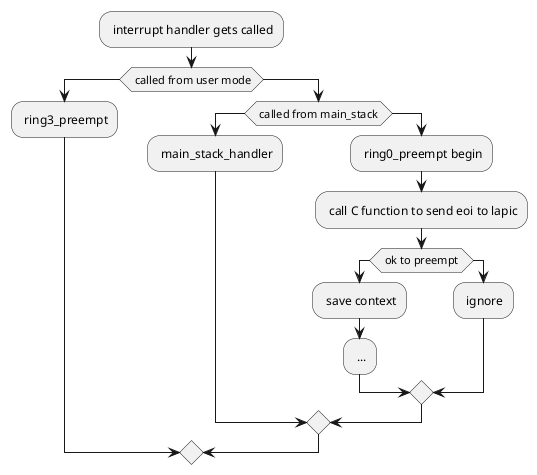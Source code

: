 @startuml

: interrupt handler gets called;
if ( called from user mode) then
  : ring3_preempt;
else
    if ( called from main_stack ) then
       : main_stack_handler;
    else
       : ring0_preempt begin;
       : call C function to send eoi to lapic;
       if ( ok to preempt ) then
           : save context;
           : ...;
       else
           : ignore;
       endif
    endif
endif

@enduml
